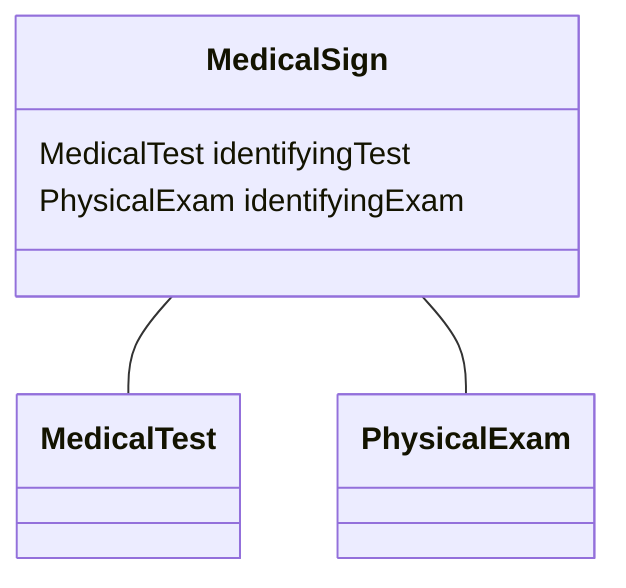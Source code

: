 classDiagram
  MedicalSign -- MedicalTest
  MedicalSign -- PhysicalExam


class MedicalSign {

  MedicalTest identifyingTest
  PhysicalExam identifyingExam

 }
